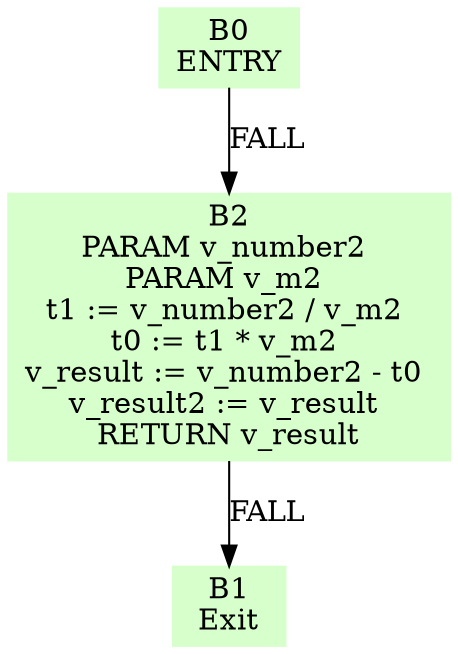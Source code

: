 digraph G {
	node [shape=box,color=".3 .2 1.0",style=filled];
	"B0" [label="B0
ENTRY"]
	"B1" [label="B1
Exit"]
	"B2" [label="B2
PARAM v_number2 
PARAM v_m2 
t1 := v_number2 / v_m2 
t0 := t1 * v_m2 
v_result := v_number2 - t0 
v_result2 := v_result 
RETURN v_result"]
	B0 -> B2 [label="FALL"]
	B2 -> B1 [label="FALL"]
}
